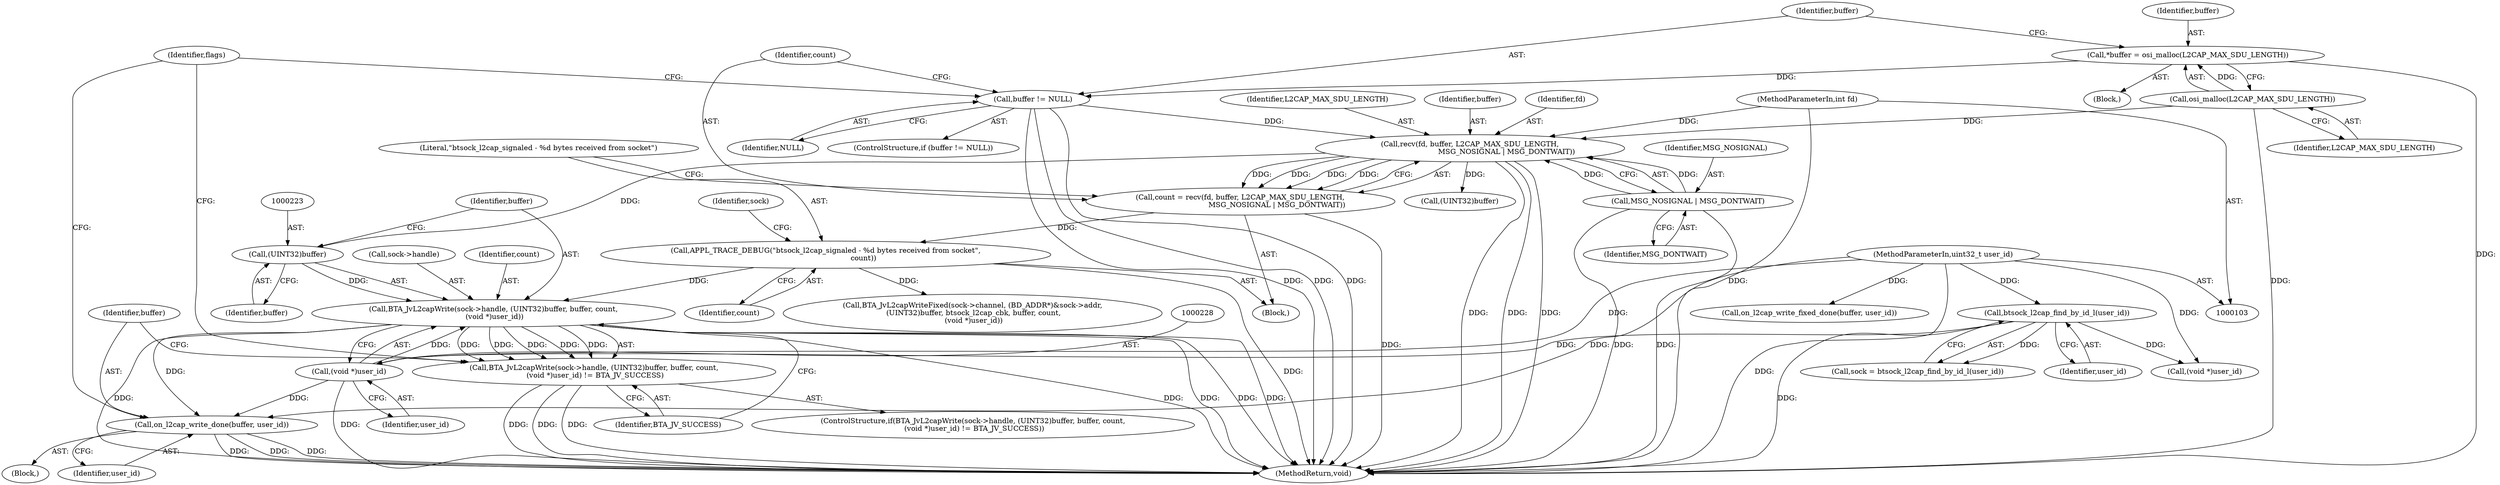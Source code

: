 digraph "1_Android_472271b153c5dc53c28beac55480a8d8434b2d5c_30@pointer" {
"1000218" [label="(Call,BTA_JvL2capWrite(sock->handle, (UINT32)buffer, buffer, count,\n (void *)user_id))"];
"1000222" [label="(Call,(UINT32)buffer)"];
"1000173" [label="(Call,recv(fd, buffer, L2CAP_MAX_SDU_LENGTH,\n                                MSG_NOSIGNAL | MSG_DONTWAIT))"];
"1000104" [label="(MethodParameterIn,int fd)"];
"1000166" [label="(Call,buffer != NULL)"];
"1000161" [label="(Call,*buffer = osi_malloc(L2CAP_MAX_SDU_LENGTH))"];
"1000163" [label="(Call,osi_malloc(L2CAP_MAX_SDU_LENGTH))"];
"1000177" [label="(Call,MSG_NOSIGNAL | MSG_DONTWAIT)"];
"1000180" [label="(Call,APPL_TRACE_DEBUG(\"btsock_l2cap_signaled - %d bytes received from socket\",\n                                 count))"];
"1000171" [label="(Call,count = recv(fd, buffer, L2CAP_MAX_SDU_LENGTH,\n                                MSG_NOSIGNAL | MSG_DONTWAIT))"];
"1000227" [label="(Call,(void *)user_id)"];
"1000118" [label="(Call,btsock_l2cap_find_by_id_l(user_id))"];
"1000106" [label="(MethodParameterIn,uint32_t user_id)"];
"1000217" [label="(Call,BTA_JvL2capWrite(sock->handle, (UINT32)buffer, buffer, count,\n (void *)user_id) != BTA_JV_SUCCESS)"];
"1000232" [label="(Call,on_l2cap_write_done(buffer, user_id))"];
"1000227" [label="(Call,(void *)user_id)"];
"1000224" [label="(Identifier,buffer)"];
"1000173" [label="(Call,recv(fd, buffer, L2CAP_MAX_SDU_LENGTH,\n                                MSG_NOSIGNAL | MSG_DONTWAIT))"];
"1000190" [label="(Call,BTA_JvL2capWriteFixed(sock->channel, (BD_ADDR*)&sock->addr,\n (UINT32)buffer, btsock_l2cap_cbk, buffer, count,\n (void *)user_id))"];
"1000161" [label="(Call,*buffer = osi_malloc(L2CAP_MAX_SDU_LENGTH))"];
"1000116" [label="(Call,sock = btsock_l2cap_find_by_id_l(user_id))"];
"1000177" [label="(Call,MSG_NOSIGNAL | MSG_DONTWAIT)"];
"1000226" [label="(Identifier,count)"];
"1000168" [label="(Identifier,NULL)"];
"1000218" [label="(Call,BTA_JvL2capWrite(sock->handle, (UINT32)buffer, buffer, count,\n (void *)user_id))"];
"1000200" [label="(Call,(UINT32)buffer)"];
"1000118" [label="(Call,btsock_l2cap_find_by_id_l(user_id))"];
"1000295" [label="(MethodReturn,void)"];
"1000166" [label="(Call,buffer != NULL)"];
"1000164" [label="(Identifier,L2CAP_MAX_SDU_LENGTH)"];
"1000230" [label="(Identifier,BTA_JV_SUCCESS)"];
"1000174" [label="(Identifier,fd)"];
"1000159" [label="(Block,)"];
"1000182" [label="(Identifier,count)"];
"1000119" [label="(Identifier,user_id)"];
"1000162" [label="(Identifier,buffer)"];
"1000219" [label="(Call,sock->handle)"];
"1000211" [label="(Call,on_l2cap_write_fixed_done(buffer, user_id))"];
"1000171" [label="(Call,count = recv(fd, buffer, L2CAP_MAX_SDU_LENGTH,\n                                MSG_NOSIGNAL | MSG_DONTWAIT))"];
"1000217" [label="(Call,BTA_JvL2capWrite(sock->handle, (UINT32)buffer, buffer, count,\n (void *)user_id) != BTA_JV_SUCCESS)"];
"1000234" [label="(Identifier,user_id)"];
"1000178" [label="(Identifier,MSG_NOSIGNAL)"];
"1000229" [label="(Identifier,user_id)"];
"1000176" [label="(Identifier,L2CAP_MAX_SDU_LENGTH)"];
"1000233" [label="(Identifier,buffer)"];
"1000106" [label="(MethodParameterIn,uint32_t user_id)"];
"1000231" [label="(Block,)"];
"1000175" [label="(Identifier,buffer)"];
"1000206" [label="(Call,(void *)user_id)"];
"1000180" [label="(Call,APPL_TRACE_DEBUG(\"btsock_l2cap_signaled - %d bytes received from socket\",\n                                 count))"];
"1000163" [label="(Call,osi_malloc(L2CAP_MAX_SDU_LENGTH))"];
"1000232" [label="(Call,on_l2cap_write_done(buffer, user_id))"];
"1000243" [label="(Identifier,flags)"];
"1000225" [label="(Identifier,buffer)"];
"1000172" [label="(Identifier,count)"];
"1000216" [label="(ControlStructure,if(BTA_JvL2capWrite(sock->handle, (UINT32)buffer, buffer, count,\n (void *)user_id) != BTA_JV_SUCCESS))"];
"1000179" [label="(Identifier,MSG_DONTWAIT)"];
"1000181" [label="(Literal,\"btsock_l2cap_signaled - %d bytes received from socket\")"];
"1000222" [label="(Call,(UINT32)buffer)"];
"1000167" [label="(Identifier,buffer)"];
"1000104" [label="(MethodParameterIn,int fd)"];
"1000185" [label="(Identifier,sock)"];
"1000169" [label="(Block,)"];
"1000165" [label="(ControlStructure,if (buffer != NULL))"];
"1000218" -> "1000217"  [label="AST: "];
"1000218" -> "1000227"  [label="CFG: "];
"1000219" -> "1000218"  [label="AST: "];
"1000222" -> "1000218"  [label="AST: "];
"1000225" -> "1000218"  [label="AST: "];
"1000226" -> "1000218"  [label="AST: "];
"1000227" -> "1000218"  [label="AST: "];
"1000230" -> "1000218"  [label="CFG: "];
"1000218" -> "1000295"  [label="DDG: "];
"1000218" -> "1000295"  [label="DDG: "];
"1000218" -> "1000295"  [label="DDG: "];
"1000218" -> "1000295"  [label="DDG: "];
"1000218" -> "1000295"  [label="DDG: "];
"1000218" -> "1000217"  [label="DDG: "];
"1000218" -> "1000217"  [label="DDG: "];
"1000218" -> "1000217"  [label="DDG: "];
"1000218" -> "1000217"  [label="DDG: "];
"1000218" -> "1000217"  [label="DDG: "];
"1000222" -> "1000218"  [label="DDG: "];
"1000180" -> "1000218"  [label="DDG: "];
"1000227" -> "1000218"  [label="DDG: "];
"1000218" -> "1000232"  [label="DDG: "];
"1000222" -> "1000224"  [label="CFG: "];
"1000223" -> "1000222"  [label="AST: "];
"1000224" -> "1000222"  [label="AST: "];
"1000225" -> "1000222"  [label="CFG: "];
"1000173" -> "1000222"  [label="DDG: "];
"1000173" -> "1000171"  [label="AST: "];
"1000173" -> "1000177"  [label="CFG: "];
"1000174" -> "1000173"  [label="AST: "];
"1000175" -> "1000173"  [label="AST: "];
"1000176" -> "1000173"  [label="AST: "];
"1000177" -> "1000173"  [label="AST: "];
"1000171" -> "1000173"  [label="CFG: "];
"1000173" -> "1000295"  [label="DDG: "];
"1000173" -> "1000295"  [label="DDG: "];
"1000173" -> "1000295"  [label="DDG: "];
"1000173" -> "1000171"  [label="DDG: "];
"1000173" -> "1000171"  [label="DDG: "];
"1000173" -> "1000171"  [label="DDG: "];
"1000173" -> "1000171"  [label="DDG: "];
"1000104" -> "1000173"  [label="DDG: "];
"1000166" -> "1000173"  [label="DDG: "];
"1000163" -> "1000173"  [label="DDG: "];
"1000177" -> "1000173"  [label="DDG: "];
"1000177" -> "1000173"  [label="DDG: "];
"1000173" -> "1000200"  [label="DDG: "];
"1000104" -> "1000103"  [label="AST: "];
"1000104" -> "1000295"  [label="DDG: "];
"1000166" -> "1000165"  [label="AST: "];
"1000166" -> "1000168"  [label="CFG: "];
"1000167" -> "1000166"  [label="AST: "];
"1000168" -> "1000166"  [label="AST: "];
"1000172" -> "1000166"  [label="CFG: "];
"1000243" -> "1000166"  [label="CFG: "];
"1000166" -> "1000295"  [label="DDG: "];
"1000166" -> "1000295"  [label="DDG: "];
"1000166" -> "1000295"  [label="DDG: "];
"1000161" -> "1000166"  [label="DDG: "];
"1000161" -> "1000159"  [label="AST: "];
"1000161" -> "1000163"  [label="CFG: "];
"1000162" -> "1000161"  [label="AST: "];
"1000163" -> "1000161"  [label="AST: "];
"1000167" -> "1000161"  [label="CFG: "];
"1000161" -> "1000295"  [label="DDG: "];
"1000163" -> "1000161"  [label="DDG: "];
"1000163" -> "1000164"  [label="CFG: "];
"1000164" -> "1000163"  [label="AST: "];
"1000163" -> "1000295"  [label="DDG: "];
"1000177" -> "1000179"  [label="CFG: "];
"1000178" -> "1000177"  [label="AST: "];
"1000179" -> "1000177"  [label="AST: "];
"1000177" -> "1000295"  [label="DDG: "];
"1000177" -> "1000295"  [label="DDG: "];
"1000180" -> "1000169"  [label="AST: "];
"1000180" -> "1000182"  [label="CFG: "];
"1000181" -> "1000180"  [label="AST: "];
"1000182" -> "1000180"  [label="AST: "];
"1000185" -> "1000180"  [label="CFG: "];
"1000180" -> "1000295"  [label="DDG: "];
"1000171" -> "1000180"  [label="DDG: "];
"1000180" -> "1000190"  [label="DDG: "];
"1000171" -> "1000169"  [label="AST: "];
"1000172" -> "1000171"  [label="AST: "];
"1000181" -> "1000171"  [label="CFG: "];
"1000171" -> "1000295"  [label="DDG: "];
"1000227" -> "1000229"  [label="CFG: "];
"1000228" -> "1000227"  [label="AST: "];
"1000229" -> "1000227"  [label="AST: "];
"1000227" -> "1000295"  [label="DDG: "];
"1000118" -> "1000227"  [label="DDG: "];
"1000106" -> "1000227"  [label="DDG: "];
"1000227" -> "1000232"  [label="DDG: "];
"1000118" -> "1000116"  [label="AST: "];
"1000118" -> "1000119"  [label="CFG: "];
"1000119" -> "1000118"  [label="AST: "];
"1000116" -> "1000118"  [label="CFG: "];
"1000118" -> "1000295"  [label="DDG: "];
"1000118" -> "1000116"  [label="DDG: "];
"1000106" -> "1000118"  [label="DDG: "];
"1000118" -> "1000206"  [label="DDG: "];
"1000106" -> "1000103"  [label="AST: "];
"1000106" -> "1000295"  [label="DDG: "];
"1000106" -> "1000206"  [label="DDG: "];
"1000106" -> "1000211"  [label="DDG: "];
"1000106" -> "1000232"  [label="DDG: "];
"1000217" -> "1000216"  [label="AST: "];
"1000217" -> "1000230"  [label="CFG: "];
"1000230" -> "1000217"  [label="AST: "];
"1000233" -> "1000217"  [label="CFG: "];
"1000243" -> "1000217"  [label="CFG: "];
"1000217" -> "1000295"  [label="DDG: "];
"1000217" -> "1000295"  [label="DDG: "];
"1000217" -> "1000295"  [label="DDG: "];
"1000232" -> "1000231"  [label="AST: "];
"1000232" -> "1000234"  [label="CFG: "];
"1000233" -> "1000232"  [label="AST: "];
"1000234" -> "1000232"  [label="AST: "];
"1000243" -> "1000232"  [label="CFG: "];
"1000232" -> "1000295"  [label="DDG: "];
"1000232" -> "1000295"  [label="DDG: "];
"1000232" -> "1000295"  [label="DDG: "];
}
